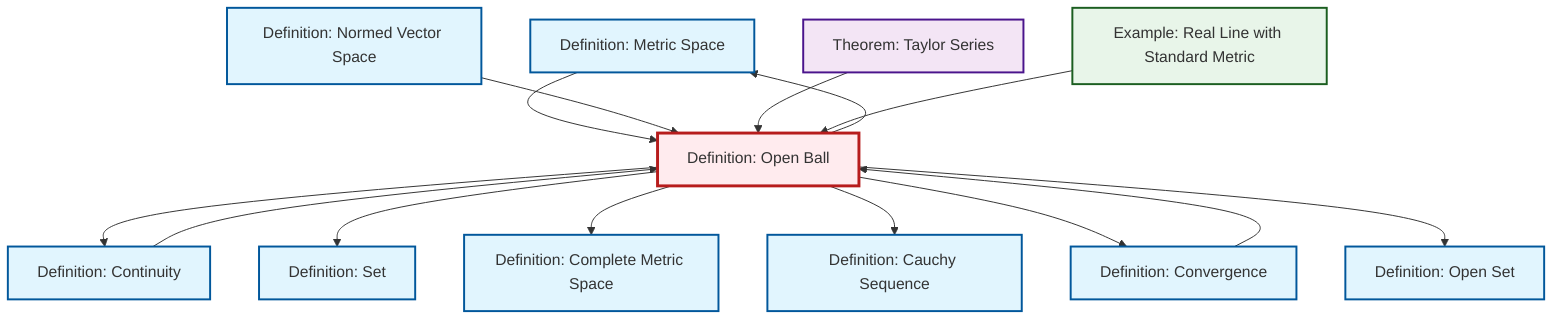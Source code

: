 graph TD
    classDef definition fill:#e1f5fe,stroke:#01579b,stroke-width:2px
    classDef theorem fill:#f3e5f5,stroke:#4a148c,stroke-width:2px
    classDef axiom fill:#fff3e0,stroke:#e65100,stroke-width:2px
    classDef example fill:#e8f5e9,stroke:#1b5e20,stroke-width:2px
    classDef current fill:#ffebee,stroke:#b71c1c,stroke-width:3px
    def-metric-space["Definition: Metric Space"]:::definition
    def-open-ball["Definition: Open Ball"]:::definition
    def-complete-metric-space["Definition: Complete Metric Space"]:::definition
    def-set["Definition: Set"]:::definition
    ex-real-line-metric["Example: Real Line with Standard Metric"]:::example
    def-convergence["Definition: Convergence"]:::definition
    def-continuity["Definition: Continuity"]:::definition
    thm-taylor-series["Theorem: Taylor Series"]:::theorem
    def-cauchy-sequence["Definition: Cauchy Sequence"]:::definition
    def-open-set["Definition: Open Set"]:::definition
    def-normed-vector-space["Definition: Normed Vector Space"]:::definition
    def-open-ball --> def-continuity
    def-open-ball --> def-set
    def-metric-space --> def-open-ball
    def-normed-vector-space --> def-open-ball
    thm-taylor-series --> def-open-ball
    ex-real-line-metric --> def-open-ball
    def-open-ball --> def-metric-space
    def-continuity --> def-open-ball
    def-convergence --> def-open-ball
    def-open-ball --> def-complete-metric-space
    def-open-ball --> def-cauchy-sequence
    def-open-ball --> def-convergence
    def-open-ball --> def-open-set
    class def-open-ball current